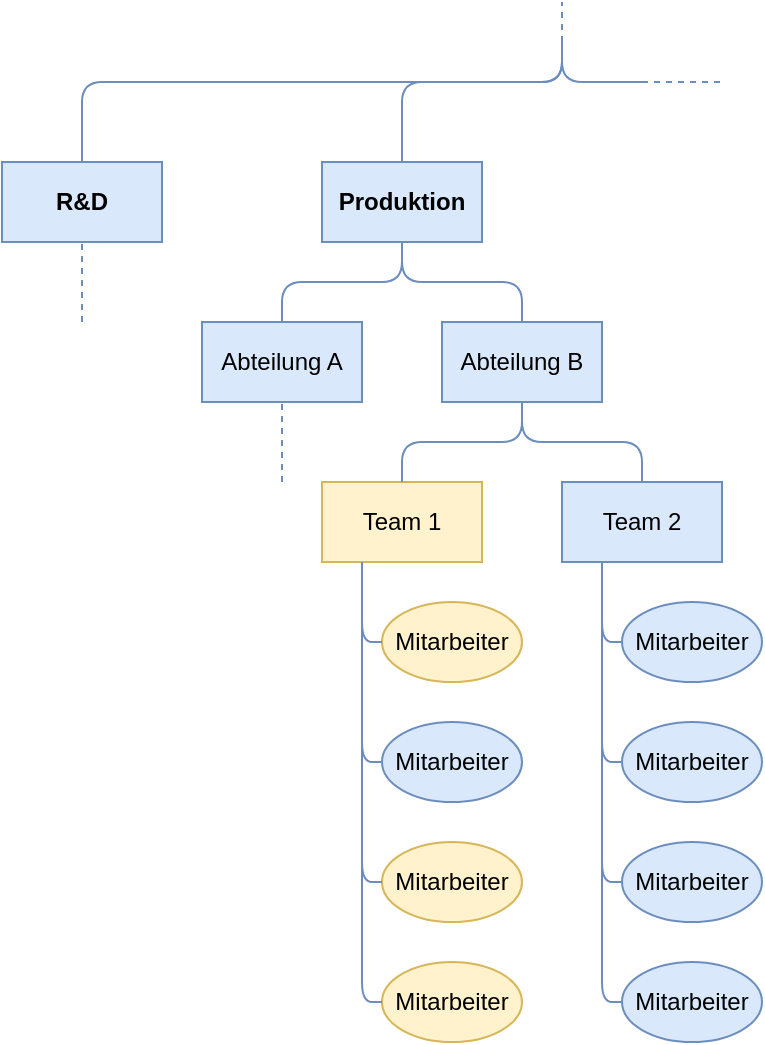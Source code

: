 <mxfile compressed="false" version="14.4.2" type="device">
  <diagram id="f7sTP2X1FfvYCHsvGPor" name="Seite-1">
    <mxGraphModel dx="1099" dy="691" grid="1" gridSize="10" guides="1" tooltips="1" connect="1" arrows="1" fold="1" page="1" pageScale="1" pageWidth="827" pageHeight="1169" math="0" shadow="0">
      <root>
        <mxCell id="0" />
        <mxCell id="1" parent="0" />
        <mxCell id="AyjH158HO-UM74ihSk_F-1" value="R&amp;amp;D" style="rounded=0;whiteSpace=wrap;html=1;fillColor=#dae8fc;strokeColor=#6c8ebf;fontStyle=1" parent="1" vertex="1">
          <mxGeometry x="40" y="80" width="80" height="40" as="geometry" />
        </mxCell>
        <mxCell id="AyjH158HO-UM74ihSk_F-2" value="Produktion" style="rounded=0;whiteSpace=wrap;html=1;fillColor=#dae8fc;strokeColor=#6c8ebf;fontStyle=1" parent="1" vertex="1">
          <mxGeometry x="200" y="80" width="80" height="40" as="geometry" />
        </mxCell>
        <mxCell id="AyjH158HO-UM74ihSk_F-3" value="Abteilung A" style="rounded=0;whiteSpace=wrap;html=1;fillColor=#dae8fc;strokeColor=#6c8ebf;" parent="1" vertex="1">
          <mxGeometry x="140" y="160" width="80" height="40" as="geometry" />
        </mxCell>
        <mxCell id="AyjH158HO-UM74ihSk_F-5" value="Abteilung B" style="rounded=0;whiteSpace=wrap;html=1;fillColor=#dae8fc;strokeColor=#6c8ebf;" parent="1" vertex="1">
          <mxGeometry x="260" y="160" width="80" height="40" as="geometry" />
        </mxCell>
        <mxCell id="AyjH158HO-UM74ihSk_F-7" value="Team 1" style="rounded=0;whiteSpace=wrap;html=1;fillColor=#fff2cc;strokeColor=#d6b656;" parent="1" vertex="1">
          <mxGeometry x="200" y="240" width="80" height="40" as="geometry" />
        </mxCell>
        <mxCell id="AyjH158HO-UM74ihSk_F-9" value="" style="endArrow=none;html=1;exitX=0.5;exitY=0;exitDx=0;exitDy=0;fillColor=#dae8fc;strokeColor=#6c8ebf;" parent="1" source="AyjH158HO-UM74ihSk_F-1" edge="1">
          <mxGeometry width="50" height="50" relative="1" as="geometry">
            <mxPoint x="200" y="50" as="sourcePoint" />
            <mxPoint x="320" y="20" as="targetPoint" />
            <Array as="points">
              <mxPoint x="80" y="40" />
              <mxPoint x="320" y="40" />
            </Array>
          </mxGeometry>
        </mxCell>
        <mxCell id="AyjH158HO-UM74ihSk_F-10" value="" style="endArrow=none;html=1;exitX=0.5;exitY=0;exitDx=0;exitDy=0;fillColor=#dae8fc;strokeColor=#6c8ebf;" parent="1" source="AyjH158HO-UM74ihSk_F-2" edge="1">
          <mxGeometry width="50" height="50" relative="1" as="geometry">
            <mxPoint x="340" y="120" as="sourcePoint" />
            <mxPoint x="320" y="20" as="targetPoint" />
            <Array as="points">
              <mxPoint x="240" y="40" />
              <mxPoint x="320" y="40" />
            </Array>
          </mxGeometry>
        </mxCell>
        <mxCell id="AyjH158HO-UM74ihSk_F-12" value="" style="endArrow=none;html=1;dashed=1;fillColor=#dae8fc;strokeColor=#6c8ebf;" parent="1" edge="1">
          <mxGeometry width="50" height="50" relative="1" as="geometry">
            <mxPoint x="360" y="40" as="sourcePoint" />
            <mxPoint x="400" y="40" as="targetPoint" />
          </mxGeometry>
        </mxCell>
        <mxCell id="AyjH158HO-UM74ihSk_F-13" value="" style="endArrow=none;html=1;dashed=1;entryX=0.5;entryY=1;entryDx=0;entryDy=0;fillColor=#dae8fc;strokeColor=#6c8ebf;" parent="1" target="AyjH158HO-UM74ihSk_F-1" edge="1">
          <mxGeometry width="50" height="50" relative="1" as="geometry">
            <mxPoint x="80" y="160" as="sourcePoint" />
            <mxPoint x="110" y="160" as="targetPoint" />
          </mxGeometry>
        </mxCell>
        <mxCell id="AyjH158HO-UM74ihSk_F-14" value="" style="endArrow=none;html=1;exitX=0.5;exitY=1;exitDx=0;exitDy=0;entryX=0.5;entryY=0;entryDx=0;entryDy=0;fillColor=#dae8fc;strokeColor=#6c8ebf;" parent="1" source="AyjH158HO-UM74ihSk_F-2" target="AyjH158HO-UM74ihSk_F-3" edge="1">
          <mxGeometry width="50" height="50" relative="1" as="geometry">
            <mxPoint x="400" y="90" as="sourcePoint" />
            <mxPoint x="450" y="40" as="targetPoint" />
            <Array as="points">
              <mxPoint x="240" y="140" />
              <mxPoint x="180" y="140" />
            </Array>
          </mxGeometry>
        </mxCell>
        <mxCell id="AyjH158HO-UM74ihSk_F-15" value="" style="endArrow=none;html=1;exitX=0.5;exitY=0;exitDx=0;exitDy=0;entryX=0.5;entryY=1;entryDx=0;entryDy=0;fillColor=#dae8fc;strokeColor=#6c8ebf;" parent="1" source="AyjH158HO-UM74ihSk_F-5" target="AyjH158HO-UM74ihSk_F-2" edge="1">
          <mxGeometry width="50" height="50" relative="1" as="geometry">
            <mxPoint x="340" y="110" as="sourcePoint" />
            <mxPoint x="390" y="60" as="targetPoint" />
            <Array as="points">
              <mxPoint x="300" y="140" />
              <mxPoint x="240" y="140" />
            </Array>
          </mxGeometry>
        </mxCell>
        <mxCell id="AyjH158HO-UM74ihSk_F-16" value="" style="endArrow=none;html=1;entryX=0.5;entryY=1;entryDx=0;entryDy=0;dashed=1;fillColor=#dae8fc;strokeColor=#6c8ebf;" parent="1" target="AyjH158HO-UM74ihSk_F-3" edge="1">
          <mxGeometry width="50" height="50" relative="1" as="geometry">
            <mxPoint x="180" y="240" as="sourcePoint" />
            <mxPoint x="120" y="250" as="targetPoint" />
          </mxGeometry>
        </mxCell>
        <mxCell id="AyjH158HO-UM74ihSk_F-17" value="" style="endArrow=none;html=1;entryX=0.5;entryY=1;entryDx=0;entryDy=0;exitX=0.5;exitY=0;exitDx=0;exitDy=0;fillColor=#dae8fc;strokeColor=#6c8ebf;" parent="1" source="AyjH158HO-UM74ihSk_F-7" target="AyjH158HO-UM74ihSk_F-5" edge="1">
          <mxGeometry width="50" height="50" relative="1" as="geometry">
            <mxPoint x="480" y="230" as="sourcePoint" />
            <mxPoint x="530" y="180" as="targetPoint" />
            <Array as="points">
              <mxPoint x="240" y="220" />
              <mxPoint x="300" y="220" />
            </Array>
          </mxGeometry>
        </mxCell>
        <mxCell id="AyjH158HO-UM74ihSk_F-18" value="" style="endArrow=none;html=1;exitX=0.5;exitY=1;exitDx=0;exitDy=0;entryX=0.5;entryY=0;entryDx=0;entryDy=0;fillColor=#dae8fc;strokeColor=#6c8ebf;" parent="1" source="AyjH158HO-UM74ihSk_F-5" target="AyjH158HO-UM74ihSk_F-31" edge="1">
          <mxGeometry width="50" height="50" relative="1" as="geometry">
            <mxPoint x="400" y="230" as="sourcePoint" />
            <mxPoint x="360" y="240" as="targetPoint" />
            <Array as="points">
              <mxPoint x="300" y="220" />
              <mxPoint x="360" y="220" />
            </Array>
          </mxGeometry>
        </mxCell>
        <mxCell id="AyjH158HO-UM74ihSk_F-19" value="Mitarbeiter" style="ellipse;whiteSpace=wrap;html=1;fillColor=#fff2cc;strokeColor=#d6b656;" parent="1" vertex="1">
          <mxGeometry x="230" y="300" width="70" height="40" as="geometry" />
        </mxCell>
        <mxCell id="AyjH158HO-UM74ihSk_F-20" value="Mitarbeiter" style="ellipse;whiteSpace=wrap;html=1;fillColor=#dae8fc;strokeColor=#6c8ebf;" parent="1" vertex="1">
          <mxGeometry x="230" y="360" width="70" height="40" as="geometry" />
        </mxCell>
        <mxCell id="AyjH158HO-UM74ihSk_F-23" value="Mitarbeiter" style="ellipse;whiteSpace=wrap;html=1;fillColor=#fff2cc;strokeColor=#d6b656;" parent="1" vertex="1">
          <mxGeometry x="230" y="420" width="70" height="40" as="geometry" />
        </mxCell>
        <mxCell id="AyjH158HO-UM74ihSk_F-25" value="Mitarbeiter" style="ellipse;whiteSpace=wrap;html=1;fillColor=#fff2cc;strokeColor=#d6b656;" parent="1" vertex="1">
          <mxGeometry x="230" y="480" width="70" height="40" as="geometry" />
        </mxCell>
        <mxCell id="AyjH158HO-UM74ihSk_F-27" value="" style="endArrow=none;html=1;entryX=0.25;entryY=1;entryDx=0;entryDy=0;exitX=0;exitY=0.5;exitDx=0;exitDy=0;fillColor=#dae8fc;strokeColor=#6c8ebf;" parent="1" source="AyjH158HO-UM74ihSk_F-25" target="AyjH158HO-UM74ihSk_F-7" edge="1">
          <mxGeometry width="50" height="50" relative="1" as="geometry">
            <mxPoint x="90" y="330" as="sourcePoint" />
            <mxPoint x="140" y="280" as="targetPoint" />
            <Array as="points">
              <mxPoint x="220" y="500" />
            </Array>
          </mxGeometry>
        </mxCell>
        <mxCell id="AyjH158HO-UM74ihSk_F-28" value="" style="endArrow=none;html=1;entryX=0.25;entryY=1;entryDx=0;entryDy=0;exitX=0;exitY=0.5;exitDx=0;exitDy=0;fillColor=#dae8fc;strokeColor=#6c8ebf;" parent="1" source="AyjH158HO-UM74ihSk_F-19" target="AyjH158HO-UM74ihSk_F-7" edge="1">
          <mxGeometry width="50" height="50" relative="1" as="geometry">
            <mxPoint x="130" y="330" as="sourcePoint" />
            <mxPoint x="180" y="280" as="targetPoint" />
            <Array as="points">
              <mxPoint x="220" y="320" />
            </Array>
          </mxGeometry>
        </mxCell>
        <mxCell id="AyjH158HO-UM74ihSk_F-29" value="" style="endArrow=none;html=1;entryX=0.25;entryY=1;entryDx=0;entryDy=0;exitX=0;exitY=0.5;exitDx=0;exitDy=0;fillColor=#dae8fc;strokeColor=#6c8ebf;" parent="1" source="AyjH158HO-UM74ihSk_F-20" target="AyjH158HO-UM74ihSk_F-7" edge="1">
          <mxGeometry width="50" height="50" relative="1" as="geometry">
            <mxPoint x="90" y="390" as="sourcePoint" />
            <mxPoint x="140" y="340" as="targetPoint" />
            <Array as="points">
              <mxPoint x="220" y="380" />
            </Array>
          </mxGeometry>
        </mxCell>
        <mxCell id="AyjH158HO-UM74ihSk_F-30" value="" style="endArrow=none;html=1;entryX=0.25;entryY=1;entryDx=0;entryDy=0;exitX=0;exitY=0.5;exitDx=0;exitDy=0;fillColor=#dae8fc;strokeColor=#6c8ebf;" parent="1" source="AyjH158HO-UM74ihSk_F-23" target="AyjH158HO-UM74ihSk_F-7" edge="1">
          <mxGeometry width="50" height="50" relative="1" as="geometry">
            <mxPoint x="130" y="390" as="sourcePoint" />
            <mxPoint x="180" y="340" as="targetPoint" />
            <Array as="points">
              <mxPoint x="220" y="440" />
            </Array>
          </mxGeometry>
        </mxCell>
        <mxCell id="AyjH158HO-UM74ihSk_F-31" value="Team 2" style="rounded=0;whiteSpace=wrap;html=1;fillColor=#dae8fc;strokeColor=#6c8ebf;" parent="1" vertex="1">
          <mxGeometry x="320" y="240" width="80" height="40" as="geometry" />
        </mxCell>
        <mxCell id="AyjH158HO-UM74ihSk_F-32" value="Mitarbeiter" style="ellipse;whiteSpace=wrap;html=1;fillColor=#dae8fc;strokeColor=#6c8ebf;" parent="1" vertex="1">
          <mxGeometry x="350" y="300" width="70" height="40" as="geometry" />
        </mxCell>
        <mxCell id="AyjH158HO-UM74ihSk_F-33" value="Mitarbeiter" style="ellipse;whiteSpace=wrap;html=1;fillColor=#dae8fc;strokeColor=#6c8ebf;" parent="1" vertex="1">
          <mxGeometry x="350" y="360" width="70" height="40" as="geometry" />
        </mxCell>
        <mxCell id="AyjH158HO-UM74ihSk_F-34" value="Mitarbeiter" style="ellipse;whiteSpace=wrap;html=1;fillColor=#dae8fc;strokeColor=#6c8ebf;" parent="1" vertex="1">
          <mxGeometry x="350" y="420" width="70" height="40" as="geometry" />
        </mxCell>
        <mxCell id="AyjH158HO-UM74ihSk_F-35" value="Mitarbeiter" style="ellipse;whiteSpace=wrap;html=1;fillColor=#dae8fc;strokeColor=#6c8ebf;" parent="1" vertex="1">
          <mxGeometry x="350" y="480" width="70" height="40" as="geometry" />
        </mxCell>
        <mxCell id="AyjH158HO-UM74ihSk_F-36" value="" style="endArrow=none;html=1;entryX=0.25;entryY=1;entryDx=0;entryDy=0;exitX=0;exitY=0.5;exitDx=0;exitDy=0;fillColor=#dae8fc;strokeColor=#6c8ebf;" parent="1" source="AyjH158HO-UM74ihSk_F-35" target="AyjH158HO-UM74ihSk_F-31" edge="1">
          <mxGeometry width="50" height="50" relative="1" as="geometry">
            <mxPoint x="210" y="330" as="sourcePoint" />
            <mxPoint x="260" y="280" as="targetPoint" />
            <Array as="points">
              <mxPoint x="340" y="500" />
            </Array>
          </mxGeometry>
        </mxCell>
        <mxCell id="AyjH158HO-UM74ihSk_F-37" value="" style="endArrow=none;html=1;entryX=0.25;entryY=1;entryDx=0;entryDy=0;exitX=0;exitY=0.5;exitDx=0;exitDy=0;fillColor=#dae8fc;strokeColor=#6c8ebf;" parent="1" source="AyjH158HO-UM74ihSk_F-32" target="AyjH158HO-UM74ihSk_F-31" edge="1">
          <mxGeometry width="50" height="50" relative="1" as="geometry">
            <mxPoint x="250" y="330" as="sourcePoint" />
            <mxPoint x="300" y="280" as="targetPoint" />
            <Array as="points">
              <mxPoint x="340" y="320" />
            </Array>
          </mxGeometry>
        </mxCell>
        <mxCell id="AyjH158HO-UM74ihSk_F-38" value="" style="endArrow=none;html=1;entryX=0.25;entryY=1;entryDx=0;entryDy=0;exitX=0;exitY=0.5;exitDx=0;exitDy=0;fillColor=#dae8fc;strokeColor=#6c8ebf;" parent="1" source="AyjH158HO-UM74ihSk_F-33" target="AyjH158HO-UM74ihSk_F-31" edge="1">
          <mxGeometry width="50" height="50" relative="1" as="geometry">
            <mxPoint x="210" y="390" as="sourcePoint" />
            <mxPoint x="260" y="340" as="targetPoint" />
            <Array as="points">
              <mxPoint x="340" y="380" />
            </Array>
          </mxGeometry>
        </mxCell>
        <mxCell id="AyjH158HO-UM74ihSk_F-39" value="" style="endArrow=none;html=1;entryX=0.25;entryY=1;entryDx=0;entryDy=0;exitX=0;exitY=0.5;exitDx=0;exitDy=0;fillColor=#dae8fc;strokeColor=#6c8ebf;" parent="1" source="AyjH158HO-UM74ihSk_F-34" target="AyjH158HO-UM74ihSk_F-31" edge="1">
          <mxGeometry width="50" height="50" relative="1" as="geometry">
            <mxPoint x="250" y="390" as="sourcePoint" />
            <mxPoint x="300" y="340" as="targetPoint" />
            <Array as="points">
              <mxPoint x="340" y="440" />
            </Array>
          </mxGeometry>
        </mxCell>
        <mxCell id="Av3eCPOtHjLGcy_ji0jv-1" value="" style="endArrow=none;html=1;fillColor=#dae8fc;strokeColor=#6c8ebf;" parent="1" edge="1">
          <mxGeometry width="50" height="50" relative="1" as="geometry">
            <mxPoint x="360" y="40" as="sourcePoint" />
            <mxPoint x="320" y="20" as="targetPoint" />
            <Array as="points">
              <mxPoint x="320" y="40" />
            </Array>
          </mxGeometry>
        </mxCell>
        <mxCell id="O3MyWkuKmr6-MbIlTC4w-1" value="" style="endArrow=none;html=1;fillColor=#dae8fc;strokeColor=#6c8ebf;dashed=1;" parent="1" edge="1">
          <mxGeometry width="50" height="50" relative="1" as="geometry">
            <mxPoint x="320" y="20" as="sourcePoint" />
            <mxPoint x="320" as="targetPoint" />
          </mxGeometry>
        </mxCell>
      </root>
    </mxGraphModel>
  </diagram>
</mxfile>
